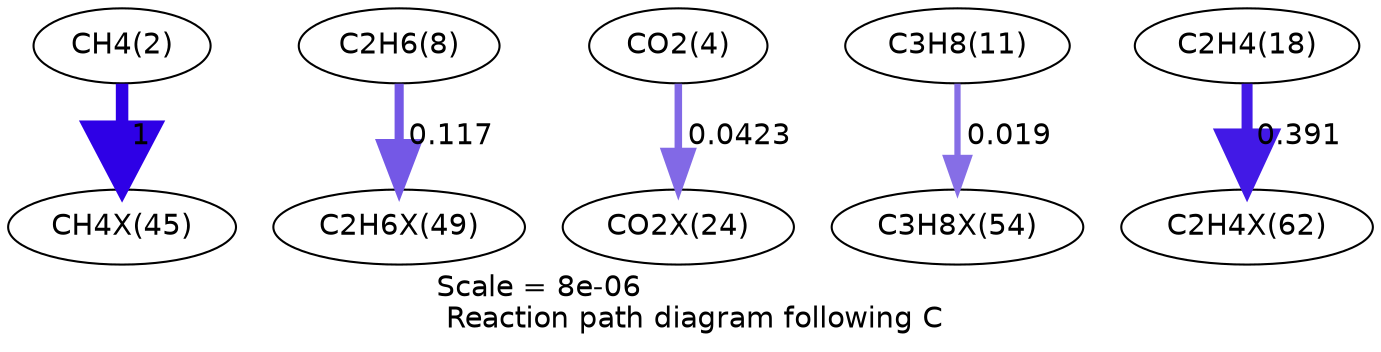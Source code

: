 digraph reaction_paths {
center=1;
s4 -> s35[fontname="Helvetica", penwidth=6, arrowsize=3, color="0.7, 1.5, 0.9"
, label=" 1"];
s10 -> s39[fontname="Helvetica", penwidth=4.38, arrowsize=2.19, color="0.7, 0.617, 0.9"
, label=" 0.117"];
s6 -> s30[fontname="Helvetica", penwidth=3.61, arrowsize=1.81, color="0.7, 0.542, 0.9"
, label=" 0.0423"];
s13 -> s41[fontname="Helvetica", penwidth=3.01, arrowsize=1.5, color="0.7, 0.519, 0.9"
, label=" 0.019"];
s20 -> s45[fontname="Helvetica", penwidth=5.29, arrowsize=2.65, color="0.7, 0.891, 0.9"
, label=" 0.391"];
s4 [ fontname="Helvetica", label="CH4(2)"];
s6 [ fontname="Helvetica", label="CO2(4)"];
s10 [ fontname="Helvetica", label="C2H6(8)"];
s13 [ fontname="Helvetica", label="C3H8(11)"];
s20 [ fontname="Helvetica", label="C2H4(18)"];
s30 [ fontname="Helvetica", label="CO2X(24)"];
s35 [ fontname="Helvetica", label="CH4X(45)"];
s39 [ fontname="Helvetica", label="C2H6X(49)"];
s41 [ fontname="Helvetica", label="C3H8X(54)"];
s45 [ fontname="Helvetica", label="C2H4X(62)"];
 label = "Scale = 8e-06\l Reaction path diagram following C";
 fontname = "Helvetica";
}
